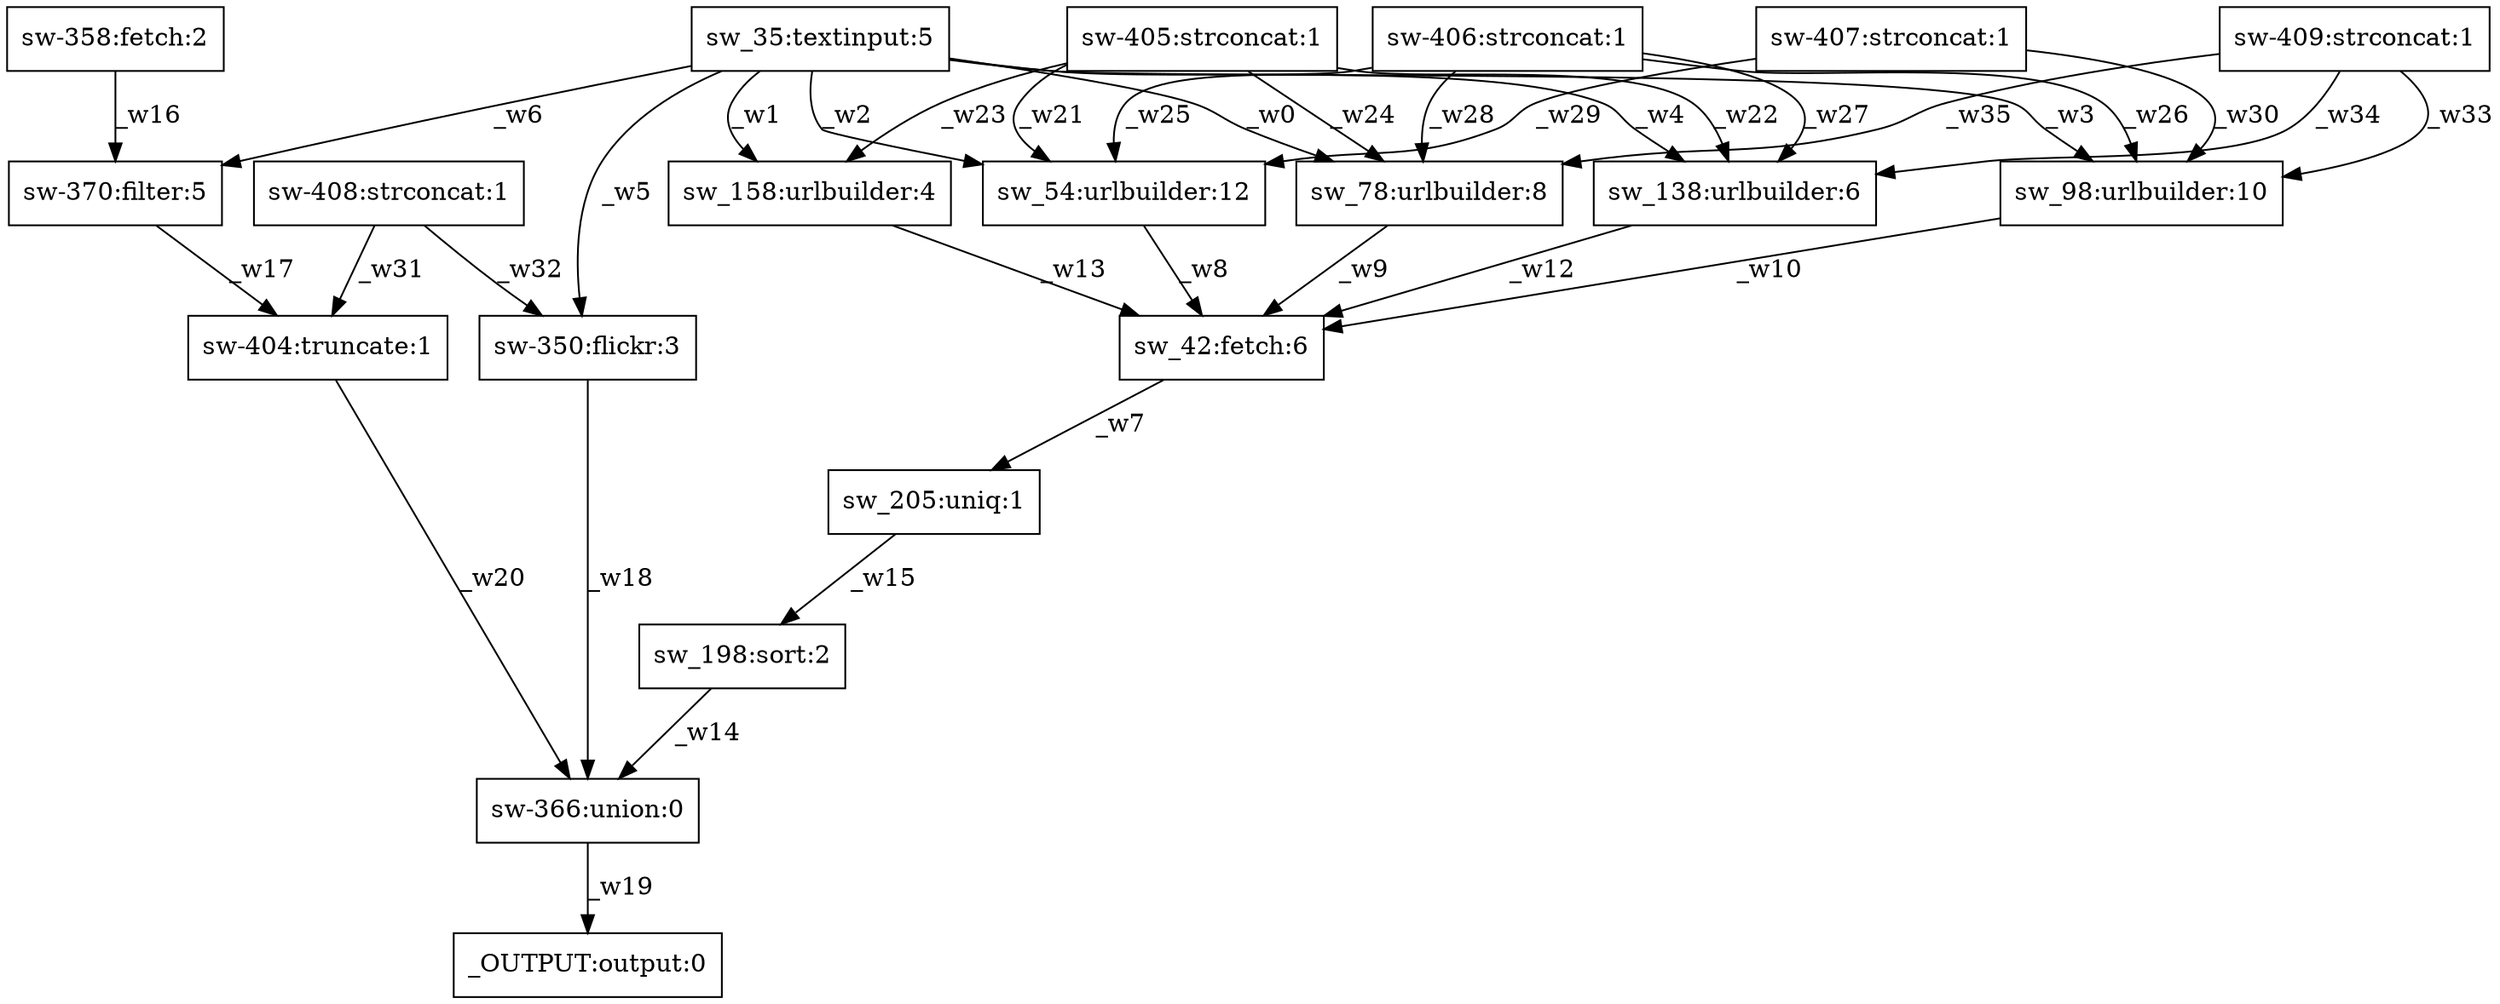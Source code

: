 digraph test1 { node [shape=box] "_OUTPUT" [label="_OUTPUT:output:0"];"sw_54" [label="sw_54:urlbuilder:12"];"sw-407" [label="sw-407:strconcat:1"];"sw-404" [label="sw-404:truncate:1"];"sw-406" [label="sw-406:strconcat:1"];"sw_98" [label="sw_98:urlbuilder:10"];"sw_205" [label="sw_205:uniq:1"];"sw-405" [label="sw-405:strconcat:1"];"sw_198" [label="sw_198:sort:2"];"sw-358" [label="sw-358:fetch:2"];"sw-409" [label="sw-409:strconcat:1"];"sw-366" [label="sw-366:union:0"];"sw_35" [label="sw_35:textinput:5"];"sw-350" [label="sw-350:flickr:3"];"sw_42" [label="sw_42:fetch:6"];"sw_138" [label="sw_138:urlbuilder:6"];"sw-408" [label="sw-408:strconcat:1"];"sw_158" [label="sw_158:urlbuilder:4"];"sw_78" [label="sw_78:urlbuilder:8"];"sw-370" [label="sw-370:filter:5"];"sw_35" -> "sw_78" [label="_w0"];"sw_35" -> "sw_158" [label="_w1"];"sw_35" -> "sw_54" [label="_w2"];"sw_35" -> "sw_98" [label="_w3"];"sw_35" -> "sw_138" [label="_w4"];"sw_35" -> "sw-350" [label="_w5"];"sw_35" -> "sw-370" [label="_w6"];"sw_42" -> "sw_205" [label="_w7"];"sw_54" -> "sw_42" [label="_w8"];"sw_78" -> "sw_42" [label="_w9"];"sw_98" -> "sw_42" [label="_w10"];"sw_138" -> "sw_42" [label="_w12"];"sw_158" -> "sw_42" [label="_w13"];"sw_198" -> "sw-366" [label="_w14"];"sw_205" -> "sw_198" [label="_w15"];"sw-358" -> "sw-370" [label="_w16"];"sw-370" -> "sw-404" [label="_w17"];"sw-350" -> "sw-366" [label="_w18"];"sw-366" -> "_OUTPUT" [label="_w19"];"sw-404" -> "sw-366" [label="_w20"];"sw-405" -> "sw_54" [label="_w21"];"sw-405" -> "sw_138" [label="_w22"];"sw-405" -> "sw_158" [label="_w23"];"sw-405" -> "sw_78" [label="_w24"];"sw-406" -> "sw_54" [label="_w25"];"sw-406" -> "sw_98" [label="_w26"];"sw-406" -> "sw_138" [label="_w27"];"sw-406" -> "sw_78" [label="_w28"];"sw-407" -> "sw_54" [label="_w29"];"sw-407" -> "sw_98" [label="_w30"];"sw-408" -> "sw-404" [label="_w31"];"sw-408" -> "sw-350" [label="_w32"];"sw-409" -> "sw_98" [label="_w33"];"sw-409" -> "sw_138" [label="_w34"];"sw-409" -> "sw_78" [label="_w35"];}